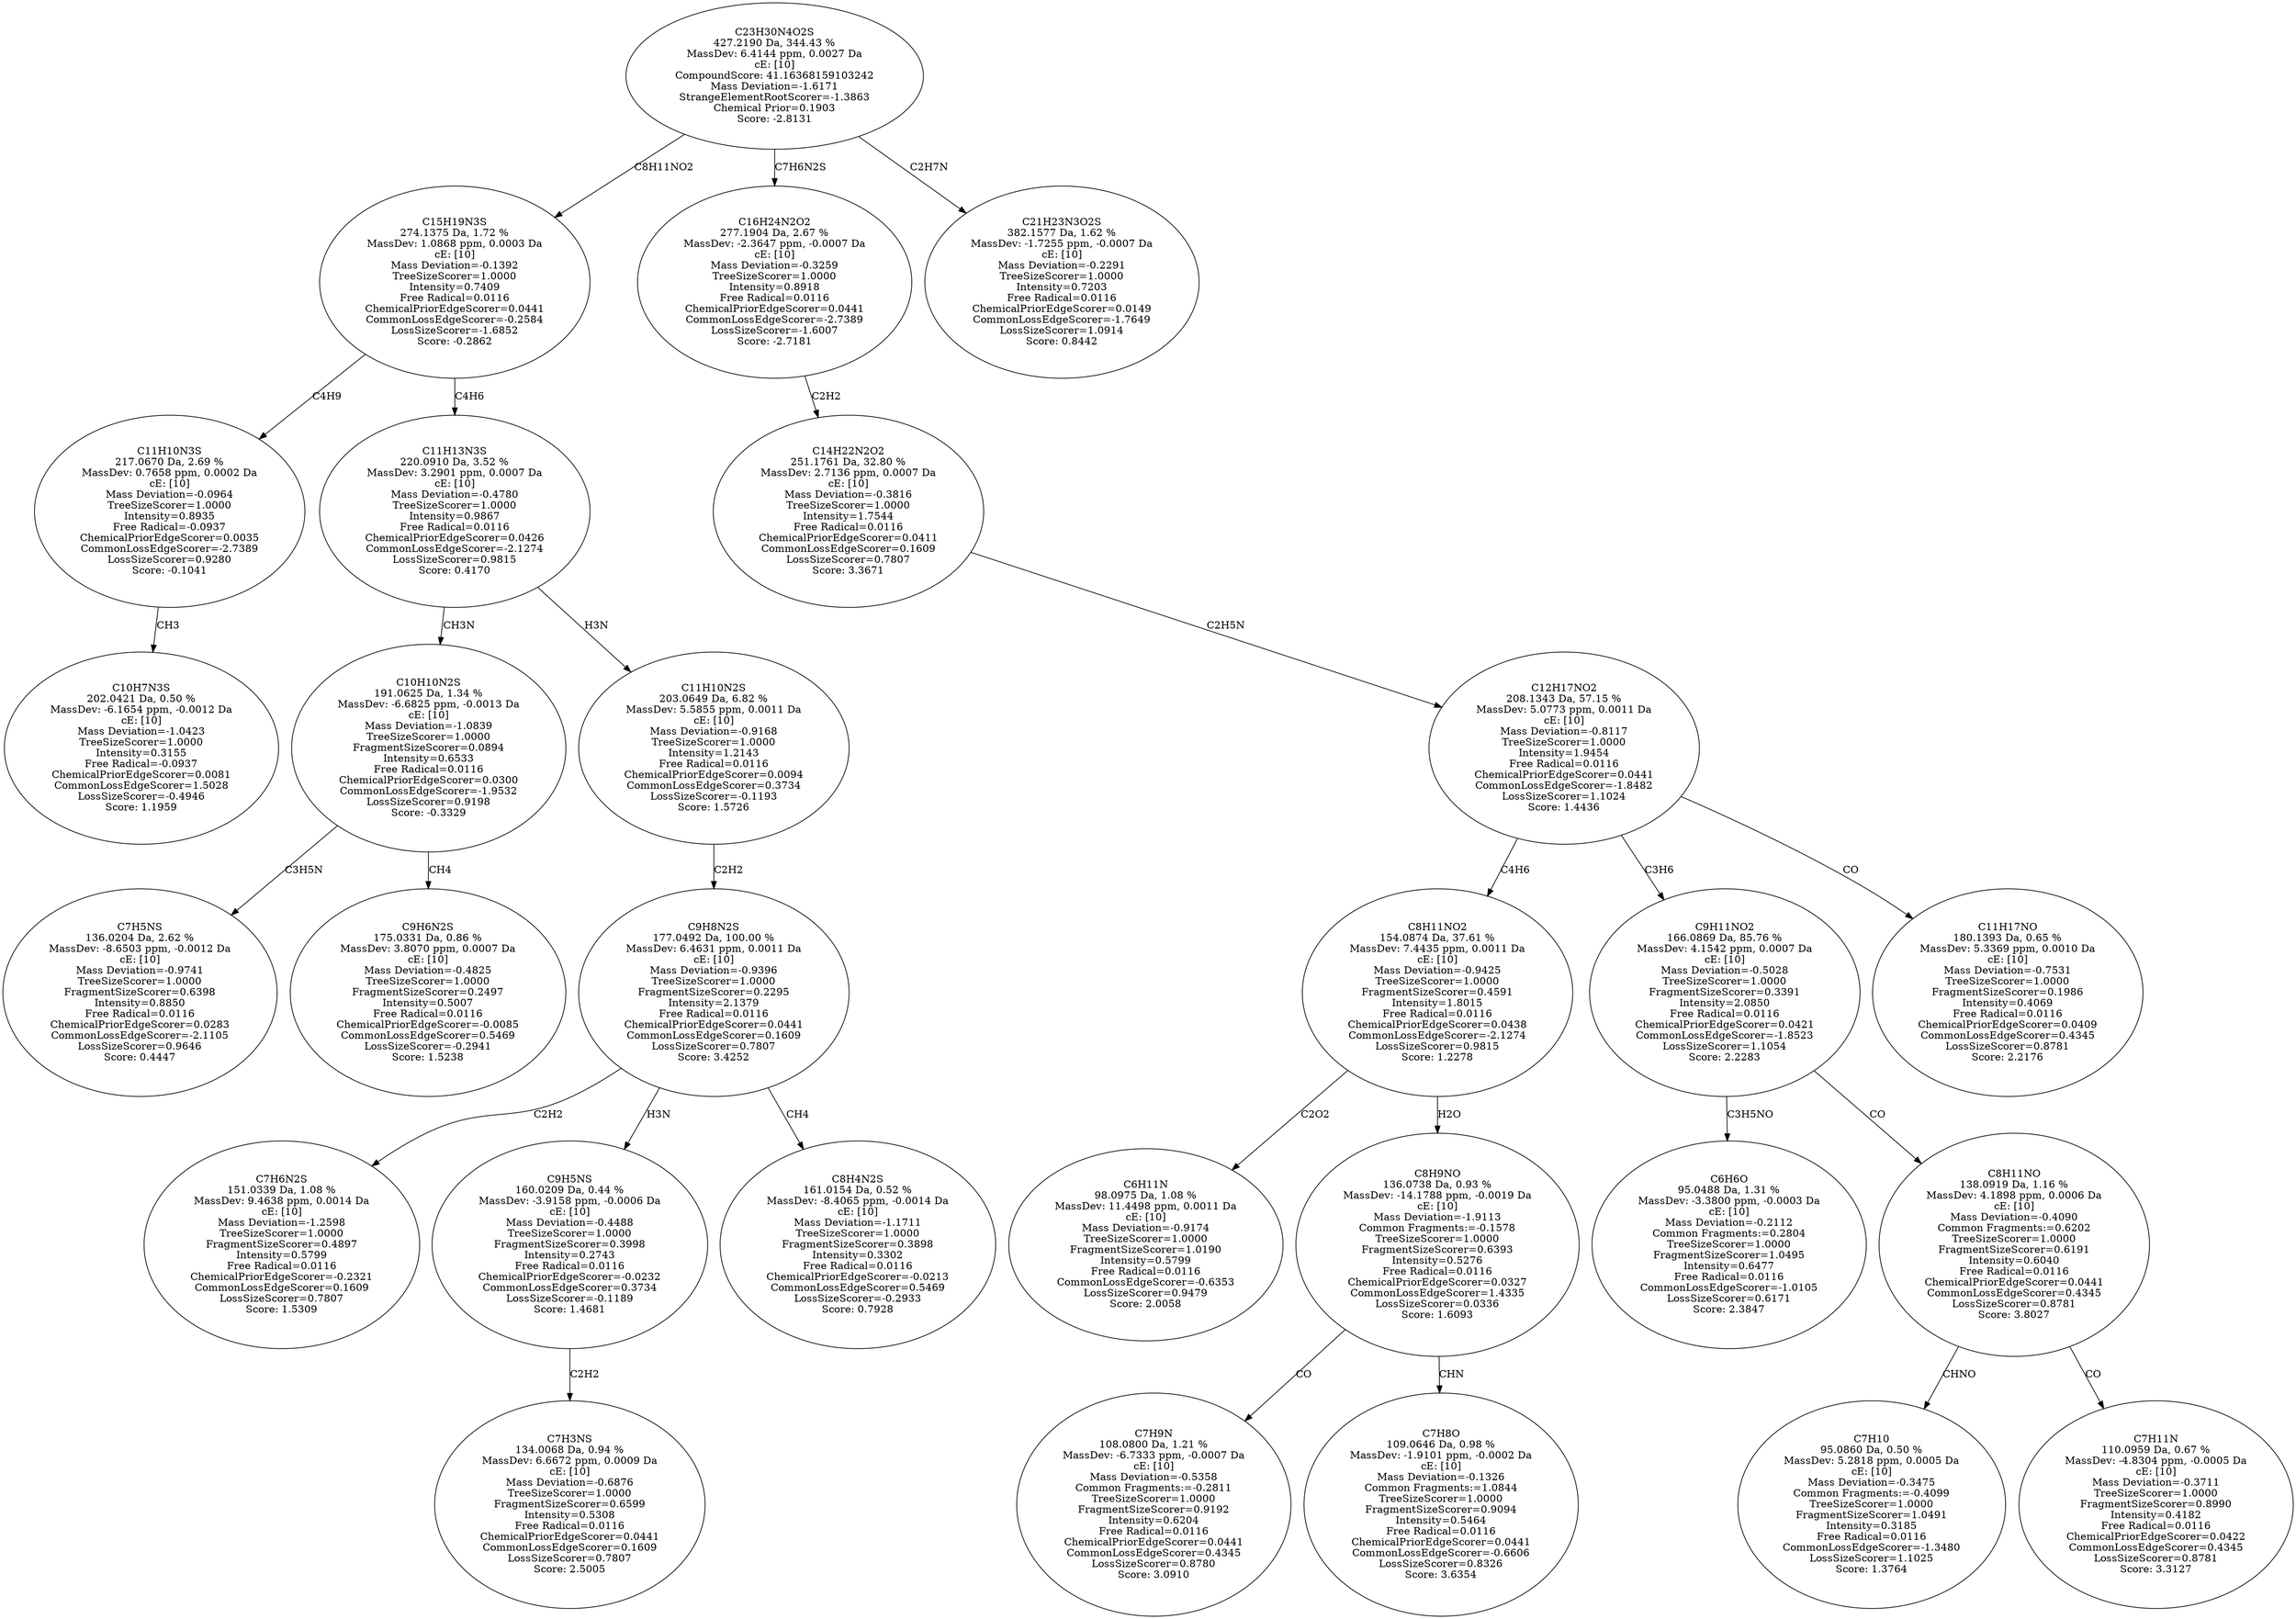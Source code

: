 strict digraph {
v1 [label="C10H7N3S\n202.0421 Da, 0.50 %\nMassDev: -6.1654 ppm, -0.0012 Da\ncE: [10]\nMass Deviation=-1.0423\nTreeSizeScorer=1.0000\nIntensity=0.3155\nFree Radical=-0.0937\nChemicalPriorEdgeScorer=0.0081\nCommonLossEdgeScorer=1.5028\nLossSizeScorer=-0.4946\nScore: 1.1959"];
v2 [label="C11H10N3S\n217.0670 Da, 2.69 %\nMassDev: 0.7658 ppm, 0.0002 Da\ncE: [10]\nMass Deviation=-0.0964\nTreeSizeScorer=1.0000\nIntensity=0.8935\nFree Radical=-0.0937\nChemicalPriorEdgeScorer=0.0035\nCommonLossEdgeScorer=-2.7389\nLossSizeScorer=0.9280\nScore: -0.1041"];
v3 [label="C7H5NS\n136.0204 Da, 2.62 %\nMassDev: -8.6503 ppm, -0.0012 Da\ncE: [10]\nMass Deviation=-0.9741\nTreeSizeScorer=1.0000\nFragmentSizeScorer=0.6398\nIntensity=0.8850\nFree Radical=0.0116\nChemicalPriorEdgeScorer=0.0283\nCommonLossEdgeScorer=-2.1105\nLossSizeScorer=0.9646\nScore: 0.4447"];
v4 [label="C9H6N2S\n175.0331 Da, 0.86 %\nMassDev: 3.8070 ppm, 0.0007 Da\ncE: [10]\nMass Deviation=-0.4825\nTreeSizeScorer=1.0000\nFragmentSizeScorer=0.2497\nIntensity=0.5007\nFree Radical=0.0116\nChemicalPriorEdgeScorer=-0.0085\nCommonLossEdgeScorer=0.5469\nLossSizeScorer=-0.2941\nScore: 1.5238"];
v5 [label="C10H10N2S\n191.0625 Da, 1.34 %\nMassDev: -6.6825 ppm, -0.0013 Da\ncE: [10]\nMass Deviation=-1.0839\nTreeSizeScorer=1.0000\nFragmentSizeScorer=0.0894\nIntensity=0.6533\nFree Radical=0.0116\nChemicalPriorEdgeScorer=0.0300\nCommonLossEdgeScorer=-1.9532\nLossSizeScorer=0.9198\nScore: -0.3329"];
v6 [label="C7H6N2S\n151.0339 Da, 1.08 %\nMassDev: 9.4638 ppm, 0.0014 Da\ncE: [10]\nMass Deviation=-1.2598\nTreeSizeScorer=1.0000\nFragmentSizeScorer=0.4897\nIntensity=0.5799\nFree Radical=0.0116\nChemicalPriorEdgeScorer=-0.2321\nCommonLossEdgeScorer=0.1609\nLossSizeScorer=0.7807\nScore: 1.5309"];
v7 [label="C7H3NS\n134.0068 Da, 0.94 %\nMassDev: 6.6672 ppm, 0.0009 Da\ncE: [10]\nMass Deviation=-0.6876\nTreeSizeScorer=1.0000\nFragmentSizeScorer=0.6599\nIntensity=0.5308\nFree Radical=0.0116\nChemicalPriorEdgeScorer=0.0441\nCommonLossEdgeScorer=0.1609\nLossSizeScorer=0.7807\nScore: 2.5005"];
v8 [label="C9H5NS\n160.0209 Da, 0.44 %\nMassDev: -3.9158 ppm, -0.0006 Da\ncE: [10]\nMass Deviation=-0.4488\nTreeSizeScorer=1.0000\nFragmentSizeScorer=0.3998\nIntensity=0.2743\nFree Radical=0.0116\nChemicalPriorEdgeScorer=-0.0232\nCommonLossEdgeScorer=0.3734\nLossSizeScorer=-0.1189\nScore: 1.4681"];
v9 [label="C8H4N2S\n161.0154 Da, 0.52 %\nMassDev: -8.4065 ppm, -0.0014 Da\ncE: [10]\nMass Deviation=-1.1711\nTreeSizeScorer=1.0000\nFragmentSizeScorer=0.3898\nIntensity=0.3302\nFree Radical=0.0116\nChemicalPriorEdgeScorer=-0.0213\nCommonLossEdgeScorer=0.5469\nLossSizeScorer=-0.2933\nScore: 0.7928"];
v10 [label="C9H8N2S\n177.0492 Da, 100.00 %\nMassDev: 6.4631 ppm, 0.0011 Da\ncE: [10]\nMass Deviation=-0.9396\nTreeSizeScorer=1.0000\nFragmentSizeScorer=0.2295\nIntensity=2.1379\nFree Radical=0.0116\nChemicalPriorEdgeScorer=0.0441\nCommonLossEdgeScorer=0.1609\nLossSizeScorer=0.7807\nScore: 3.4252"];
v11 [label="C11H10N2S\n203.0649 Da, 6.82 %\nMassDev: 5.5855 ppm, 0.0011 Da\ncE: [10]\nMass Deviation=-0.9168\nTreeSizeScorer=1.0000\nIntensity=1.2143\nFree Radical=0.0116\nChemicalPriorEdgeScorer=0.0094\nCommonLossEdgeScorer=0.3734\nLossSizeScorer=-0.1193\nScore: 1.5726"];
v12 [label="C11H13N3S\n220.0910 Da, 3.52 %\nMassDev: 3.2901 ppm, 0.0007 Da\ncE: [10]\nMass Deviation=-0.4780\nTreeSizeScorer=1.0000\nIntensity=0.9867\nFree Radical=0.0116\nChemicalPriorEdgeScorer=0.0426\nCommonLossEdgeScorer=-2.1274\nLossSizeScorer=0.9815\nScore: 0.4170"];
v13 [label="C15H19N3S\n274.1375 Da, 1.72 %\nMassDev: 1.0868 ppm, 0.0003 Da\ncE: [10]\nMass Deviation=-0.1392\nTreeSizeScorer=1.0000\nIntensity=0.7409\nFree Radical=0.0116\nChemicalPriorEdgeScorer=0.0441\nCommonLossEdgeScorer=-0.2584\nLossSizeScorer=-1.6852\nScore: -0.2862"];
v14 [label="C6H11N\n98.0975 Da, 1.08 %\nMassDev: 11.4498 ppm, 0.0011 Da\ncE: [10]\nMass Deviation=-0.9174\nTreeSizeScorer=1.0000\nFragmentSizeScorer=1.0190\nIntensity=0.5799\nFree Radical=0.0116\nCommonLossEdgeScorer=-0.6353\nLossSizeScorer=0.9479\nScore: 2.0058"];
v15 [label="C7H9N\n108.0800 Da, 1.21 %\nMassDev: -6.7333 ppm, -0.0007 Da\ncE: [10]\nMass Deviation=-0.5358\nCommon Fragments:=-0.2811\nTreeSizeScorer=1.0000\nFragmentSizeScorer=0.9192\nIntensity=0.6204\nFree Radical=0.0116\nChemicalPriorEdgeScorer=0.0441\nCommonLossEdgeScorer=0.4345\nLossSizeScorer=0.8780\nScore: 3.0910"];
v16 [label="C7H8O\n109.0646 Da, 0.98 %\nMassDev: -1.9101 ppm, -0.0002 Da\ncE: [10]\nMass Deviation=-0.1326\nCommon Fragments:=1.0844\nTreeSizeScorer=1.0000\nFragmentSizeScorer=0.9094\nIntensity=0.5464\nFree Radical=0.0116\nChemicalPriorEdgeScorer=0.0441\nCommonLossEdgeScorer=-0.6606\nLossSizeScorer=0.8326\nScore: 3.6354"];
v17 [label="C8H9NO\n136.0738 Da, 0.93 %\nMassDev: -14.1788 ppm, -0.0019 Da\ncE: [10]\nMass Deviation=-1.9113\nCommon Fragments:=-0.1578\nTreeSizeScorer=1.0000\nFragmentSizeScorer=0.6393\nIntensity=0.5276\nFree Radical=0.0116\nChemicalPriorEdgeScorer=0.0327\nCommonLossEdgeScorer=1.4335\nLossSizeScorer=0.0336\nScore: 1.6093"];
v18 [label="C8H11NO2\n154.0874 Da, 37.61 %\nMassDev: 7.4435 ppm, 0.0011 Da\ncE: [10]\nMass Deviation=-0.9425\nTreeSizeScorer=1.0000\nFragmentSizeScorer=0.4591\nIntensity=1.8015\nFree Radical=0.0116\nChemicalPriorEdgeScorer=0.0438\nCommonLossEdgeScorer=-2.1274\nLossSizeScorer=0.9815\nScore: 1.2278"];
v19 [label="C6H6O\n95.0488 Da, 1.31 %\nMassDev: -3.3800 ppm, -0.0003 Da\ncE: [10]\nMass Deviation=-0.2112\nCommon Fragments:=0.2804\nTreeSizeScorer=1.0000\nFragmentSizeScorer=1.0495\nIntensity=0.6477\nFree Radical=0.0116\nCommonLossEdgeScorer=-1.0105\nLossSizeScorer=0.6171\nScore: 2.3847"];
v20 [label="C7H10\n95.0860 Da, 0.50 %\nMassDev: 5.2818 ppm, 0.0005 Da\ncE: [10]\nMass Deviation=-0.3475\nCommon Fragments:=-0.4099\nTreeSizeScorer=1.0000\nFragmentSizeScorer=1.0491\nIntensity=0.3185\nFree Radical=0.0116\nCommonLossEdgeScorer=-1.3480\nLossSizeScorer=1.1025\nScore: 1.3764"];
v21 [label="C7H11N\n110.0959 Da, 0.67 %\nMassDev: -4.8304 ppm, -0.0005 Da\ncE: [10]\nMass Deviation=-0.3711\nTreeSizeScorer=1.0000\nFragmentSizeScorer=0.8990\nIntensity=0.4182\nFree Radical=0.0116\nChemicalPriorEdgeScorer=0.0422\nCommonLossEdgeScorer=0.4345\nLossSizeScorer=0.8781\nScore: 3.3127"];
v22 [label="C8H11NO\n138.0919 Da, 1.16 %\nMassDev: 4.1898 ppm, 0.0006 Da\ncE: [10]\nMass Deviation=-0.4090\nCommon Fragments:=0.6202\nTreeSizeScorer=1.0000\nFragmentSizeScorer=0.6191\nIntensity=0.6040\nFree Radical=0.0116\nChemicalPriorEdgeScorer=0.0441\nCommonLossEdgeScorer=0.4345\nLossSizeScorer=0.8781\nScore: 3.8027"];
v23 [label="C9H11NO2\n166.0869 Da, 85.76 %\nMassDev: 4.1542 ppm, 0.0007 Da\ncE: [10]\nMass Deviation=-0.5028\nTreeSizeScorer=1.0000\nFragmentSizeScorer=0.3391\nIntensity=2.0850\nFree Radical=0.0116\nChemicalPriorEdgeScorer=0.0421\nCommonLossEdgeScorer=-1.8523\nLossSizeScorer=1.1054\nScore: 2.2283"];
v24 [label="C11H17NO\n180.1393 Da, 0.65 %\nMassDev: 5.3369 ppm, 0.0010 Da\ncE: [10]\nMass Deviation=-0.7531\nTreeSizeScorer=1.0000\nFragmentSizeScorer=0.1986\nIntensity=0.4069\nFree Radical=0.0116\nChemicalPriorEdgeScorer=0.0409\nCommonLossEdgeScorer=0.4345\nLossSizeScorer=0.8781\nScore: 2.2176"];
v25 [label="C12H17NO2\n208.1343 Da, 57.15 %\nMassDev: 5.0773 ppm, 0.0011 Da\ncE: [10]\nMass Deviation=-0.8117\nTreeSizeScorer=1.0000\nIntensity=1.9454\nFree Radical=0.0116\nChemicalPriorEdgeScorer=0.0441\nCommonLossEdgeScorer=-1.8482\nLossSizeScorer=1.1024\nScore: 1.4436"];
v26 [label="C14H22N2O2\n251.1761 Da, 32.80 %\nMassDev: 2.7136 ppm, 0.0007 Da\ncE: [10]\nMass Deviation=-0.3816\nTreeSizeScorer=1.0000\nIntensity=1.7544\nFree Radical=0.0116\nChemicalPriorEdgeScorer=0.0411\nCommonLossEdgeScorer=0.1609\nLossSizeScorer=0.7807\nScore: 3.3671"];
v27 [label="C16H24N2O2\n277.1904 Da, 2.67 %\nMassDev: -2.3647 ppm, -0.0007 Da\ncE: [10]\nMass Deviation=-0.3259\nTreeSizeScorer=1.0000\nIntensity=0.8918\nFree Radical=0.0116\nChemicalPriorEdgeScorer=0.0441\nCommonLossEdgeScorer=-2.7389\nLossSizeScorer=-1.6007\nScore: -2.7181"];
v28 [label="C21H23N3O2S\n382.1577 Da, 1.62 %\nMassDev: -1.7255 ppm, -0.0007 Da\ncE: [10]\nMass Deviation=-0.2291\nTreeSizeScorer=1.0000\nIntensity=0.7203\nFree Radical=0.0116\nChemicalPriorEdgeScorer=0.0149\nCommonLossEdgeScorer=-1.7649\nLossSizeScorer=1.0914\nScore: 0.8442"];
v29 [label="C23H30N4O2S\n427.2190 Da, 344.43 %\nMassDev: 6.4144 ppm, 0.0027 Da\ncE: [10]\nCompoundScore: 41.16368159103242\nMass Deviation=-1.6171\nStrangeElementRootScorer=-1.3863\nChemical Prior=0.1903\nScore: -2.8131"];
v2 -> v1 [label="CH3"];
v13 -> v2 [label="C4H9"];
v5 -> v3 [label="C3H5N"];
v5 -> v4 [label="CH4"];
v12 -> v5 [label="CH3N"];
v10 -> v6 [label="C2H2"];
v8 -> v7 [label="C2H2"];
v10 -> v8 [label="H3N"];
v10 -> v9 [label="CH4"];
v11 -> v10 [label="C2H2"];
v12 -> v11 [label="H3N"];
v13 -> v12 [label="C4H6"];
v29 -> v13 [label="C8H11NO2"];
v18 -> v14 [label="C2O2"];
v17 -> v15 [label="CO"];
v17 -> v16 [label="CHN"];
v18 -> v17 [label="H2O"];
v25 -> v18 [label="C4H6"];
v23 -> v19 [label="C3H5NO"];
v22 -> v20 [label="CHNO"];
v22 -> v21 [label="CO"];
v23 -> v22 [label="CO"];
v25 -> v23 [label="C3H6"];
v25 -> v24 [label="CO"];
v26 -> v25 [label="C2H5N"];
v27 -> v26 [label="C2H2"];
v29 -> v27 [label="C7H6N2S"];
v29 -> v28 [label="C2H7N"];
}